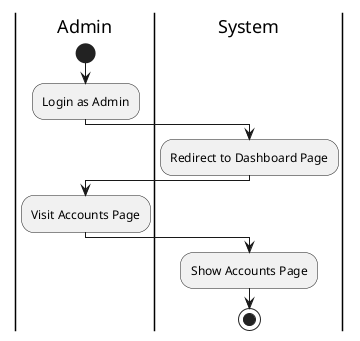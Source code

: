 @startuml Manage Accounts
|Admin|
start
:Login as Admin;
|System|
:Redirect to Dashboard Page;
|Admin|
:Visit Accounts Page;
|System|
:Show Accounts Page;
stop
@enduml
